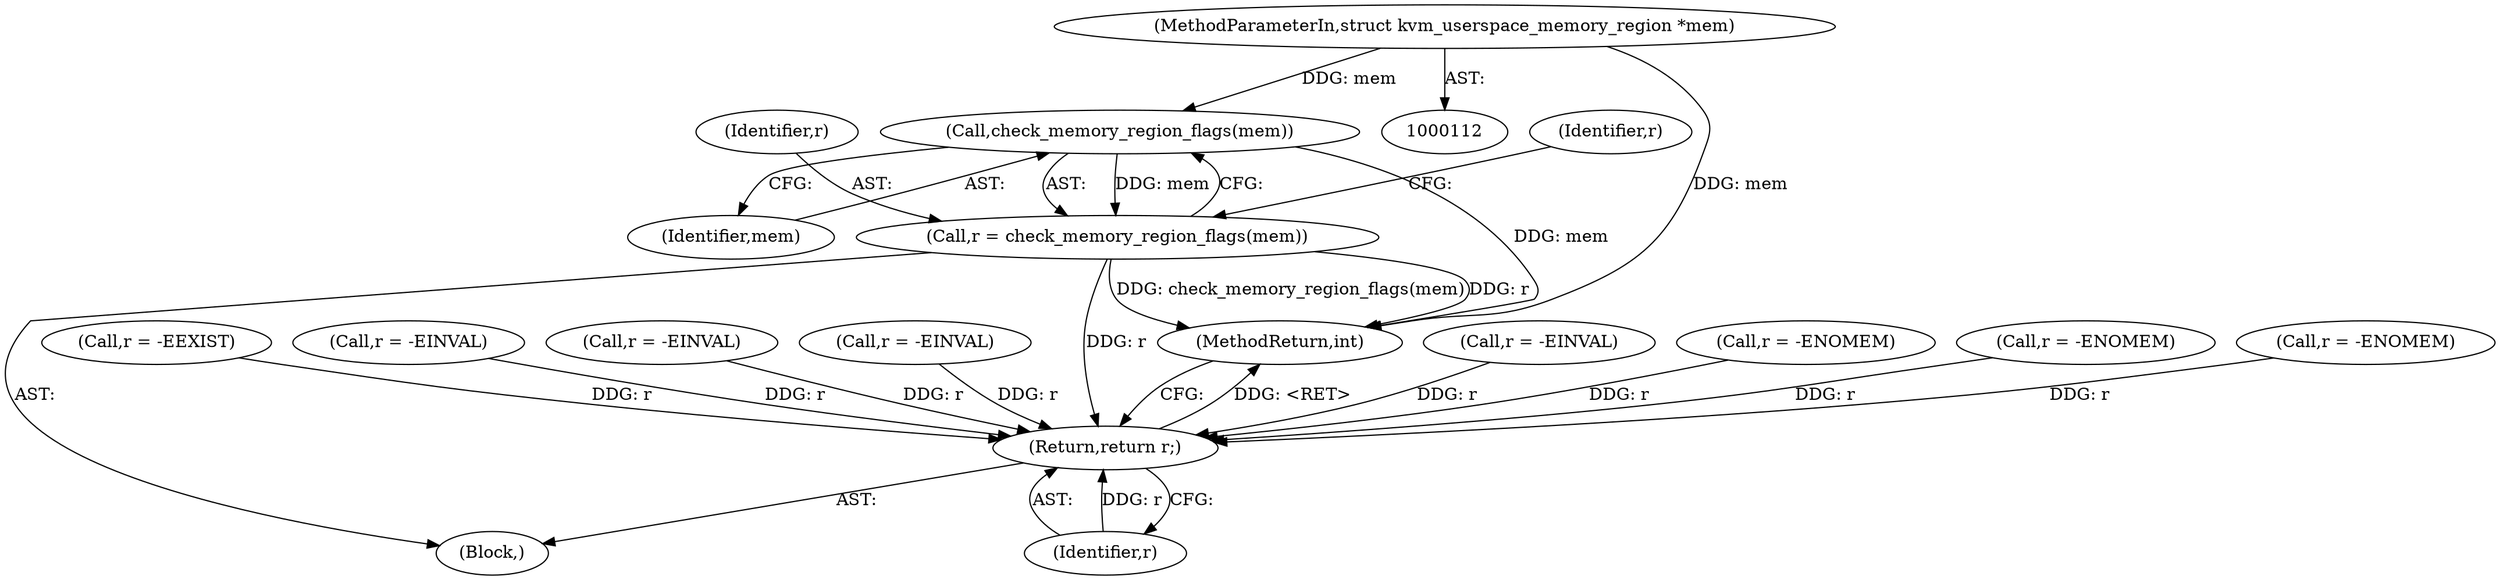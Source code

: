 digraph "0_linux_e40f193f5bb022e927a57a4f5d5194e4f12ddb74@pointer" {
"1000114" [label="(MethodParameterIn,struct kvm_userspace_memory_region *mem)"];
"1000126" [label="(Call,check_memory_region_flags(mem))"];
"1000124" [label="(Call,r = check_memory_region_flags(mem))"];
"1000490" [label="(Return,return r;)"];
"1000116" [label="(Block,)"];
"1000284" [label="(Call,r = -EEXIST)"];
"1000114" [label="(MethodParameterIn,struct kvm_userspace_memory_region *mem)"];
"1000221" [label="(Call,r = -EINVAL)"];
"1000126" [label="(Call,check_memory_region_flags(mem))"];
"1000491" [label="(Identifier,r)"];
"1000124" [label="(Call,r = check_memory_region_flags(mem))"];
"1000131" [label="(Call,r = -EINVAL)"];
"1000354" [label="(Call,r = -EINVAL)"];
"1000490" [label="(Return,return r;)"];
"1000492" [label="(MethodReturn,int)"];
"1000129" [label="(Identifier,r)"];
"1000127" [label="(Identifier,mem)"];
"1000125" [label="(Identifier,r)"];
"1000258" [label="(Call,r = -EINVAL)"];
"1000431" [label="(Call,r = -ENOMEM)"];
"1000372" [label="(Call,r = -ENOMEM)"];
"1000323" [label="(Call,r = -ENOMEM)"];
"1000114" -> "1000112"  [label="AST: "];
"1000114" -> "1000492"  [label="DDG: mem"];
"1000114" -> "1000126"  [label="DDG: mem"];
"1000126" -> "1000124"  [label="AST: "];
"1000126" -> "1000127"  [label="CFG: "];
"1000127" -> "1000126"  [label="AST: "];
"1000124" -> "1000126"  [label="CFG: "];
"1000126" -> "1000492"  [label="DDG: mem"];
"1000126" -> "1000124"  [label="DDG: mem"];
"1000124" -> "1000116"  [label="AST: "];
"1000125" -> "1000124"  [label="AST: "];
"1000129" -> "1000124"  [label="CFG: "];
"1000124" -> "1000492"  [label="DDG: check_memory_region_flags(mem)"];
"1000124" -> "1000492"  [label="DDG: r"];
"1000124" -> "1000490"  [label="DDG: r"];
"1000490" -> "1000116"  [label="AST: "];
"1000490" -> "1000491"  [label="CFG: "];
"1000491" -> "1000490"  [label="AST: "];
"1000492" -> "1000490"  [label="CFG: "];
"1000490" -> "1000492"  [label="DDG: <RET>"];
"1000491" -> "1000490"  [label="DDG: r"];
"1000258" -> "1000490"  [label="DDG: r"];
"1000284" -> "1000490"  [label="DDG: r"];
"1000131" -> "1000490"  [label="DDG: r"];
"1000431" -> "1000490"  [label="DDG: r"];
"1000323" -> "1000490"  [label="DDG: r"];
"1000354" -> "1000490"  [label="DDG: r"];
"1000221" -> "1000490"  [label="DDG: r"];
"1000372" -> "1000490"  [label="DDG: r"];
}
